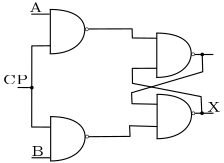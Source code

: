 <?xml version="1.0"?>
<!DOCTYPE ipe SYSTEM "ipe.dtd">
<ipe version="70218" creator="Ipe 7.2.28">
<info created="D:20241115184600" modified="D:20241115192819"/>
<ipestyle name="basic">
<symbol name="arrow/arc(spx)">
<path stroke="sym-stroke" fill="sym-stroke" pen="sym-pen">
0 0 m
-1 0.333 l
-1 -0.333 l
h
</path>
</symbol>
<symbol name="arrow/farc(spx)">
<path stroke="sym-stroke" fill="white" pen="sym-pen">
0 0 m
-1 0.333 l
-1 -0.333 l
h
</path>
</symbol>
<symbol name="arrow/ptarc(spx)">
<path stroke="sym-stroke" fill="sym-stroke" pen="sym-pen">
0 0 m
-1 0.333 l
-0.8 0 l
-1 -0.333 l
h
</path>
</symbol>
<symbol name="arrow/fptarc(spx)">
<path stroke="sym-stroke" fill="white" pen="sym-pen">
0 0 m
-1 0.333 l
-0.8 0 l
-1 -0.333 l
h
</path>
</symbol>
<symbol name="mark/circle(sx)" transformations="translations">
<path fill="sym-stroke">
0.6 0 0 0.6 0 0 e
0.4 0 0 0.4 0 0 e
</path>
</symbol>
<symbol name="mark/disk(sx)" transformations="translations">
<path fill="sym-stroke">
0.6 0 0 0.6 0 0 e
</path>
</symbol>
<symbol name="mark/fdisk(sfx)" transformations="translations">
<group>
<path fill="sym-fill">
0.5 0 0 0.5 0 0 e
</path>
<path fill="sym-stroke" fillrule="eofill">
0.6 0 0 0.6 0 0 e
0.4 0 0 0.4 0 0 e
</path>
</group>
</symbol>
<symbol name="mark/box(sx)" transformations="translations">
<path fill="sym-stroke" fillrule="eofill">
-0.6 -0.6 m
0.6 -0.6 l
0.6 0.6 l
-0.6 0.6 l
h
-0.4 -0.4 m
0.4 -0.4 l
0.4 0.4 l
-0.4 0.4 l
h
</path>
</symbol>
<symbol name="mark/square(sx)" transformations="translations">
<path fill="sym-stroke">
-0.6 -0.6 m
0.6 -0.6 l
0.6 0.6 l
-0.6 0.6 l
h
</path>
</symbol>
<symbol name="mark/fsquare(sfx)" transformations="translations">
<group>
<path fill="sym-fill">
-0.5 -0.5 m
0.5 -0.5 l
0.5 0.5 l
-0.5 0.5 l
h
</path>
<path fill="sym-stroke" fillrule="eofill">
-0.6 -0.6 m
0.6 -0.6 l
0.6 0.6 l
-0.6 0.6 l
h
-0.4 -0.4 m
0.4 -0.4 l
0.4 0.4 l
-0.4 0.4 l
h
</path>
</group>
</symbol>
<symbol name="mark/cross(sx)" transformations="translations">
<group>
<path fill="sym-stroke">
-0.43 -0.57 m
0.57 0.43 l
0.43 0.57 l
-0.57 -0.43 l
h
</path>
<path fill="sym-stroke">
-0.43 0.57 m
0.57 -0.43 l
0.43 -0.57 l
-0.57 0.43 l
h
</path>
</group>
</symbol>
<symbol name="arrow/fnormal(spx)">
<path stroke="sym-stroke" fill="white" pen="sym-pen">
0 0 m
-1 0.333 l
-1 -0.333 l
h
</path>
</symbol>
<symbol name="arrow/pointed(spx)">
<path stroke="sym-stroke" fill="sym-stroke" pen="sym-pen">
0 0 m
-1 0.333 l
-0.8 0 l
-1 -0.333 l
h
</path>
</symbol>
<symbol name="arrow/fpointed(spx)">
<path stroke="sym-stroke" fill="white" pen="sym-pen">
0 0 m
-1 0.333 l
-0.8 0 l
-1 -0.333 l
h
</path>
</symbol>
<symbol name="arrow/linear(spx)">
<path stroke="sym-stroke" pen="sym-pen">
-1 0.333 m
0 0 l
-1 -0.333 l
</path>
</symbol>
<symbol name="arrow/fdouble(spx)">
<path stroke="sym-stroke" fill="white" pen="sym-pen">
0 0 m
-1 0.333 l
-1 -0.333 l
h
-1 0 m
-2 0.333 l
-2 -0.333 l
h
</path>
</symbol>
<symbol name="arrow/double(spx)">
<path stroke="sym-stroke" fill="sym-stroke" pen="sym-pen">
0 0 m
-1 0.333 l
-1 -0.333 l
h
-1 0 m
-2 0.333 l
-2 -0.333 l
h
</path>
</symbol>
<symbol name="arrow/mid-normal(spx)">
<path stroke="sym-stroke" fill="sym-stroke" pen="sym-pen">
0.5 0 m
-0.5 0.333 l
-0.5 -0.333 l
h
</path>
</symbol>
<symbol name="arrow/mid-fnormal(spx)">
<path stroke="sym-stroke" fill="white" pen="sym-pen">
0.5 0 m
-0.5 0.333 l
-0.5 -0.333 l
h
</path>
</symbol>
<symbol name="arrow/mid-pointed(spx)">
<path stroke="sym-stroke" fill="sym-stroke" pen="sym-pen">
0.5 0 m
-0.5 0.333 l
-0.3 0 l
-0.5 -0.333 l
h
</path>
</symbol>
<symbol name="arrow/mid-fpointed(spx)">
<path stroke="sym-stroke" fill="white" pen="sym-pen">
0.5 0 m
-0.5 0.333 l
-0.3 0 l
-0.5 -0.333 l
h
</path>
</symbol>
<symbol name="arrow/mid-double(spx)">
<path stroke="sym-stroke" fill="sym-stroke" pen="sym-pen">
1 0 m
0 0.333 l
0 -0.333 l
h
0 0 m
-1 0.333 l
-1 -0.333 l
h
</path>
</symbol>
<symbol name="arrow/mid-fdouble(spx)">
<path stroke="sym-stroke" fill="white" pen="sym-pen">
1 0 m
0 0.333 l
0 -0.333 l
h
0 0 m
-1 0.333 l
-1 -0.333 l
h
</path>
</symbol>
<anglesize name="22.5 deg" value="22.5"/>
<anglesize name="30 deg" value="30"/>
<anglesize name="45 deg" value="45"/>
<anglesize name="60 deg" value="60"/>
<anglesize name="90 deg" value="90"/>
<arrowsize name="large" value="10"/>
<arrowsize name="small" value="5"/>
<arrowsize name="tiny" value="3"/>
<color name="blue" value="0 0 1"/>
<color name="brown" value="0.647 0.165 0.165"/>
<color name="darkblue" value="0 0 0.545"/>
<color name="darkcyan" value="0 0.545 0.545"/>
<color name="darkgray" value="0.663"/>
<color name="darkgreen" value="0 0.392 0"/>
<color name="darkmagenta" value="0.545 0 0.545"/>
<color name="darkorange" value="1 0.549 0"/>
<color name="darkred" value="0.545 0 0"/>
<color name="gold" value="1 0.843 0"/>
<color name="gray" value="0.745"/>
<color name="green" value="0 1 0"/>
<color name="lightblue" value="0.678 0.847 0.902"/>
<color name="lightcyan" value="0.878 1 1"/>
<color name="lightgray" value="0.827"/>
<color name="lightgreen" value="0.565 0.933 0.565"/>
<color name="lightyellow" value="1 1 0.878"/>
<color name="navy" value="0 0 0.502"/>
<color name="orange" value="1 0.647 0"/>
<color name="pink" value="1 0.753 0.796"/>
<color name="purple" value="0.627 0.125 0.941"/>
<color name="red" value="1 0 0"/>
<color name="seagreen" value="0.18 0.545 0.341"/>
<color name="turquoise" value="0.251 0.878 0.816"/>
<color name="violet" value="0.933 0.51 0.933"/>
<color name="yellow" value="1 1 0"/>
<dashstyle name="dash dot dotted" value="[4 2 1 2 1 2] 0"/>
<dashstyle name="dash dotted" value="[4 2 1 2] 0"/>
<dashstyle name="dashed" value="[4] 0"/>
<dashstyle name="dotted" value="[1 3] 0"/>
<gridsize name="10 pts (~3.5 mm)" value="10"/>
<gridsize name="14 pts (~5 mm)" value="14"/>
<gridsize name="16 pts (~6 mm)" value="16"/>
<gridsize name="20 pts (~7 mm)" value="20"/>
<gridsize name="28 pts (~10 mm)" value="28"/>
<gridsize name="32 pts (~12 mm)" value="32"/>
<gridsize name="4 pts" value="4"/>
<gridsize name="56 pts (~20 mm)" value="56"/>
<gridsize name="8 pts (~3 mm)" value="8"/>
<opacity name="10%" value="0.1"/>
<opacity name="30%" value="0.3"/>
<opacity name="50%" value="0.5"/>
<opacity name="75%" value="0.75"/>
<pen name="fat" value="1.2"/>
<pen name="heavier" value="0.8"/>
<pen name="ultrafat" value="2"/>
<symbolsize name="large" value="5"/>
<symbolsize name="small" value="2"/>
<symbolsize name="tiny" value="1.1"/>
<textsize name="Huge" value="\Huge"/>
<textsize name="LARGE" value="\LARGE"/>
<textsize name="Large" value="\Large"/>
<textsize name="footnote" value="\footnotesize"/>
<textsize name="huge" value="\huge"/>
<textsize name="large" value="\large"/>
<textsize name="script" value="\scriptsize"/>
<textsize name="small" value="\small"/>
<textsize name="tiny" value="\tiny"/>
<textstyle name="center" begin="\begin{center}" end="\end{center}"/>
<textstyle name="item" begin="\begin{itemize}\item{}" end="\end{itemize}"/>
<textstyle name="itemize" begin="\begin{itemize}" end="\end{itemize}"/>
<tiling name="falling" angle="-60" step="4" width="1"/>
<tiling name="rising" angle="30" step="4" width="1"/>
</ipestyle>
<page>
<layer name="alpha"/>
<view layers="alpha" active="alpha"/>
<path layer="alpha" matrix="1 0 0 1 -16.1569 -47.7516" stroke="black">
272 704 m
272 688 l
</path>
<path matrix="1 0 0 1 -16.1569 -47.7516" stroke="black">
271.797 703.967 m
281.235 703.966
287.986 696.551
280.312 687.984
271.782 687.984 c
</path>
<path matrix="1 0 0 1 -16.0337 -86.3254" stroke="black">
272 704 m
272 688 l
</path>
<path matrix="1 0 0 1 -16.0337 -86.3254" stroke="black">
271.797 703.967 m
281.235 703.966
287.986 696.551
280.312 687.984
271.782 687.984 c
</path>
<path matrix="1 0 0 1 22.1704 -56.2551" stroke="black">
272 704 m
272 688 l
</path>
<path matrix="1 0 0 1 22.1704 -56.2551" stroke="black">
271.797 703.967 m
281.235 703.966
287.986 696.551
280.312 687.984
271.782 687.984 c
</path>
<path matrix="1 0 0 1 22.2936 -78.3149" stroke="black">
272 704 m
272 688 l
</path>
<path matrix="1 0 0 1 22.2936 -78.3149" stroke="black">
271.797 703.967 m
281.235 703.966
287.986 696.551
280.312 687.984
271.782 687.984 c
</path>
<use matrix="1 0 0 1 0.295968 0" name="mark/circle(sx)" pos="268.685 649.062" size="tiny" stroke="black"/>
<use matrix="1 0 0 1 0.375191 -38.6137" name="mark/circle(sx)" pos="268.685 649.062" size="tiny" stroke="black"/>
<use matrix="1 0 0 1 38.5426 -9.01039" name="mark/circle(sx)" pos="268.685 649.062" size="tiny" stroke="black"/>
<use matrix="1 0 0 1 38.6413 -30.2411" name="mark/circle(sx)" pos="268.685 649.062" size="tiny" stroke="black"/>
<path stroke="black">
307.959 618.841 m
314.598 618.841 l
</path>
<path matrix="1 0 0 1 -0.0773079 21.148" stroke="black">
307.959 618.841 m
314.598 618.841 l
</path>
<path matrix="1 0 0 1 -58.8851 -16.0175" stroke="black">
307.959 618.841 m
314.598 618.841 l
</path>
<path matrix="1 0 0 1 -58.9799 35.6822" stroke="black">
307.959 618.841 m
314.598 618.841 l
</path>
<path stroke="black">
255.845 643.137 m
249.183 643.093 l
249.14 613.89 l
255.845 613.847 l
</path>
<path stroke="black">
249.156 628.069 m
244.051 628.113 l
</path>
<use name="mark/disk(sx)" pos="249.177 628.063" size="tiny" stroke="black"/>
<text matrix="1 0 0 1 1.29273 -0.562055" transformations="translations" pos="246.877 655.789" stroke="black" type="label" width="4.885" height="3.386" depth="0" valign="baseline" size="tiny">A</text>
<text matrix="1 0 0 1 -4.44023 -0.843082" transformations="translations" pos="243.167 630.047" stroke="black" type="label" width="9.257" height="3.386" depth="0" valign="baseline" size="tiny">CP</text>
<text matrix="1 0 0 1 -0.112411 -1.57375" transformations="translations" pos="249.125 605.035" stroke="black" type="label" width="4.656" height="3.386" depth="0" valign="baseline" size="tiny">B</text>
<path stroke="black">
269.625 649.184 m
285.287 649.227 l
285.373 645.939 l
294.156 645.852 l
</path>
<path stroke="black">
269.643 610.405 m
284.547 610.513 l
284.379 614.335 l
294.271 614.054 l
</path>
<path stroke="black">
294.177 635.033 m
285.352 634.999 l
285.419 629.605 l
310.12 624.826 l
310.379 618.905 l
</path>
<path stroke="black">
294.318 622.087 m
285.252 622.273 l
285.104 626.232 l
310.712 633.782 l
310.527 639.999 l
</path>
<use name="mark/disk(sx)" pos="310.54 640.006" size="tiny" stroke="black"/>
<use name="mark/disk(sx)" pos="310.456 618.858" size="tiny" stroke="black"/>
<text matrix="1 0 0 1 -1.33882 -0.712141" transformations="translations" pos="313.578 620.08" stroke="black" type="label" width="4.885" height="3.386" depth="0" valign="baseline" size="tiny">X</text>
</page>
</ipe>
